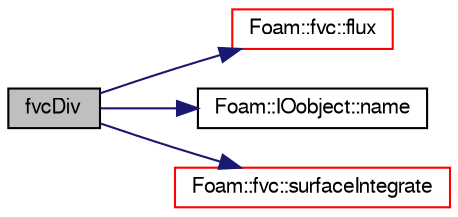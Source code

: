 digraph "fvcDiv"
{
  bgcolor="transparent";
  edge [fontname="FreeSans",fontsize="10",labelfontname="FreeSans",labelfontsize="10"];
  node [fontname="FreeSans",fontsize="10",shape=record];
  rankdir="LR";
  Node1701 [label="fvcDiv",height=0.2,width=0.4,color="black", fillcolor="grey75", style="filled", fontcolor="black"];
  Node1701 -> Node1702 [color="midnightblue",fontsize="10",style="solid",fontname="FreeSans"];
  Node1702 [label="Foam::fvc::flux",height=0.2,width=0.4,color="red",URL="$a21134.html#ae13d777d84cef9a101ae5a61d5ce29af"];
  Node1701 -> Node1758 [color="midnightblue",fontsize="10",style="solid",fontname="FreeSans"];
  Node1758 [label="Foam::IOobject::name",height=0.2,width=0.4,color="black",URL="$a26142.html#acc80e00a8ac919288fb55bd14cc88bf6",tooltip="Return name. "];
  Node1701 -> Node1759 [color="midnightblue",fontsize="10",style="solid",fontname="FreeSans"];
  Node1759 [label="Foam::fvc::surfaceIntegrate",height=0.2,width=0.4,color="red",URL="$a21134.html#aba5bf4c91953aa61f90bc35f6d487fd6"];
}
